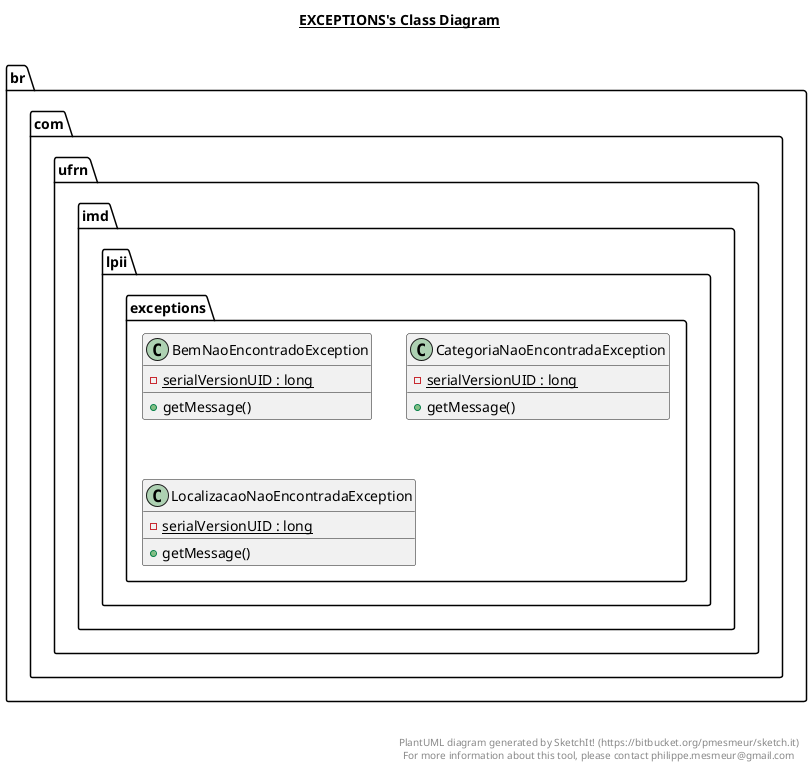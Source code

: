 @startuml

title __EXCEPTIONS's Class Diagram__\n

  namespace br.com.ufrn.imd.lpii.exceptions {
    class br.com.ufrn.imd.lpii.exceptions.BemNaoEncontradoException {
        {static} - serialVersionUID : long
        + getMessage()
    }
  }
  

  namespace br.com.ufrn.imd.lpii.exceptions {
    class br.com.ufrn.imd.lpii.exceptions.CategoriaNaoEncontradaException {
        {static} - serialVersionUID : long
        + getMessage()
    }
  }
  

  namespace br.com.ufrn.imd.lpii.exceptions {
    class br.com.ufrn.imd.lpii.exceptions.LocalizacaoNaoEncontradaException {
        {static} - serialVersionUID : long
        + getMessage()
    }
  }
  



right footer


PlantUML diagram generated by SketchIt! (https://bitbucket.org/pmesmeur/sketch.it)
For more information about this tool, please contact philippe.mesmeur@gmail.com
endfooter

@enduml
